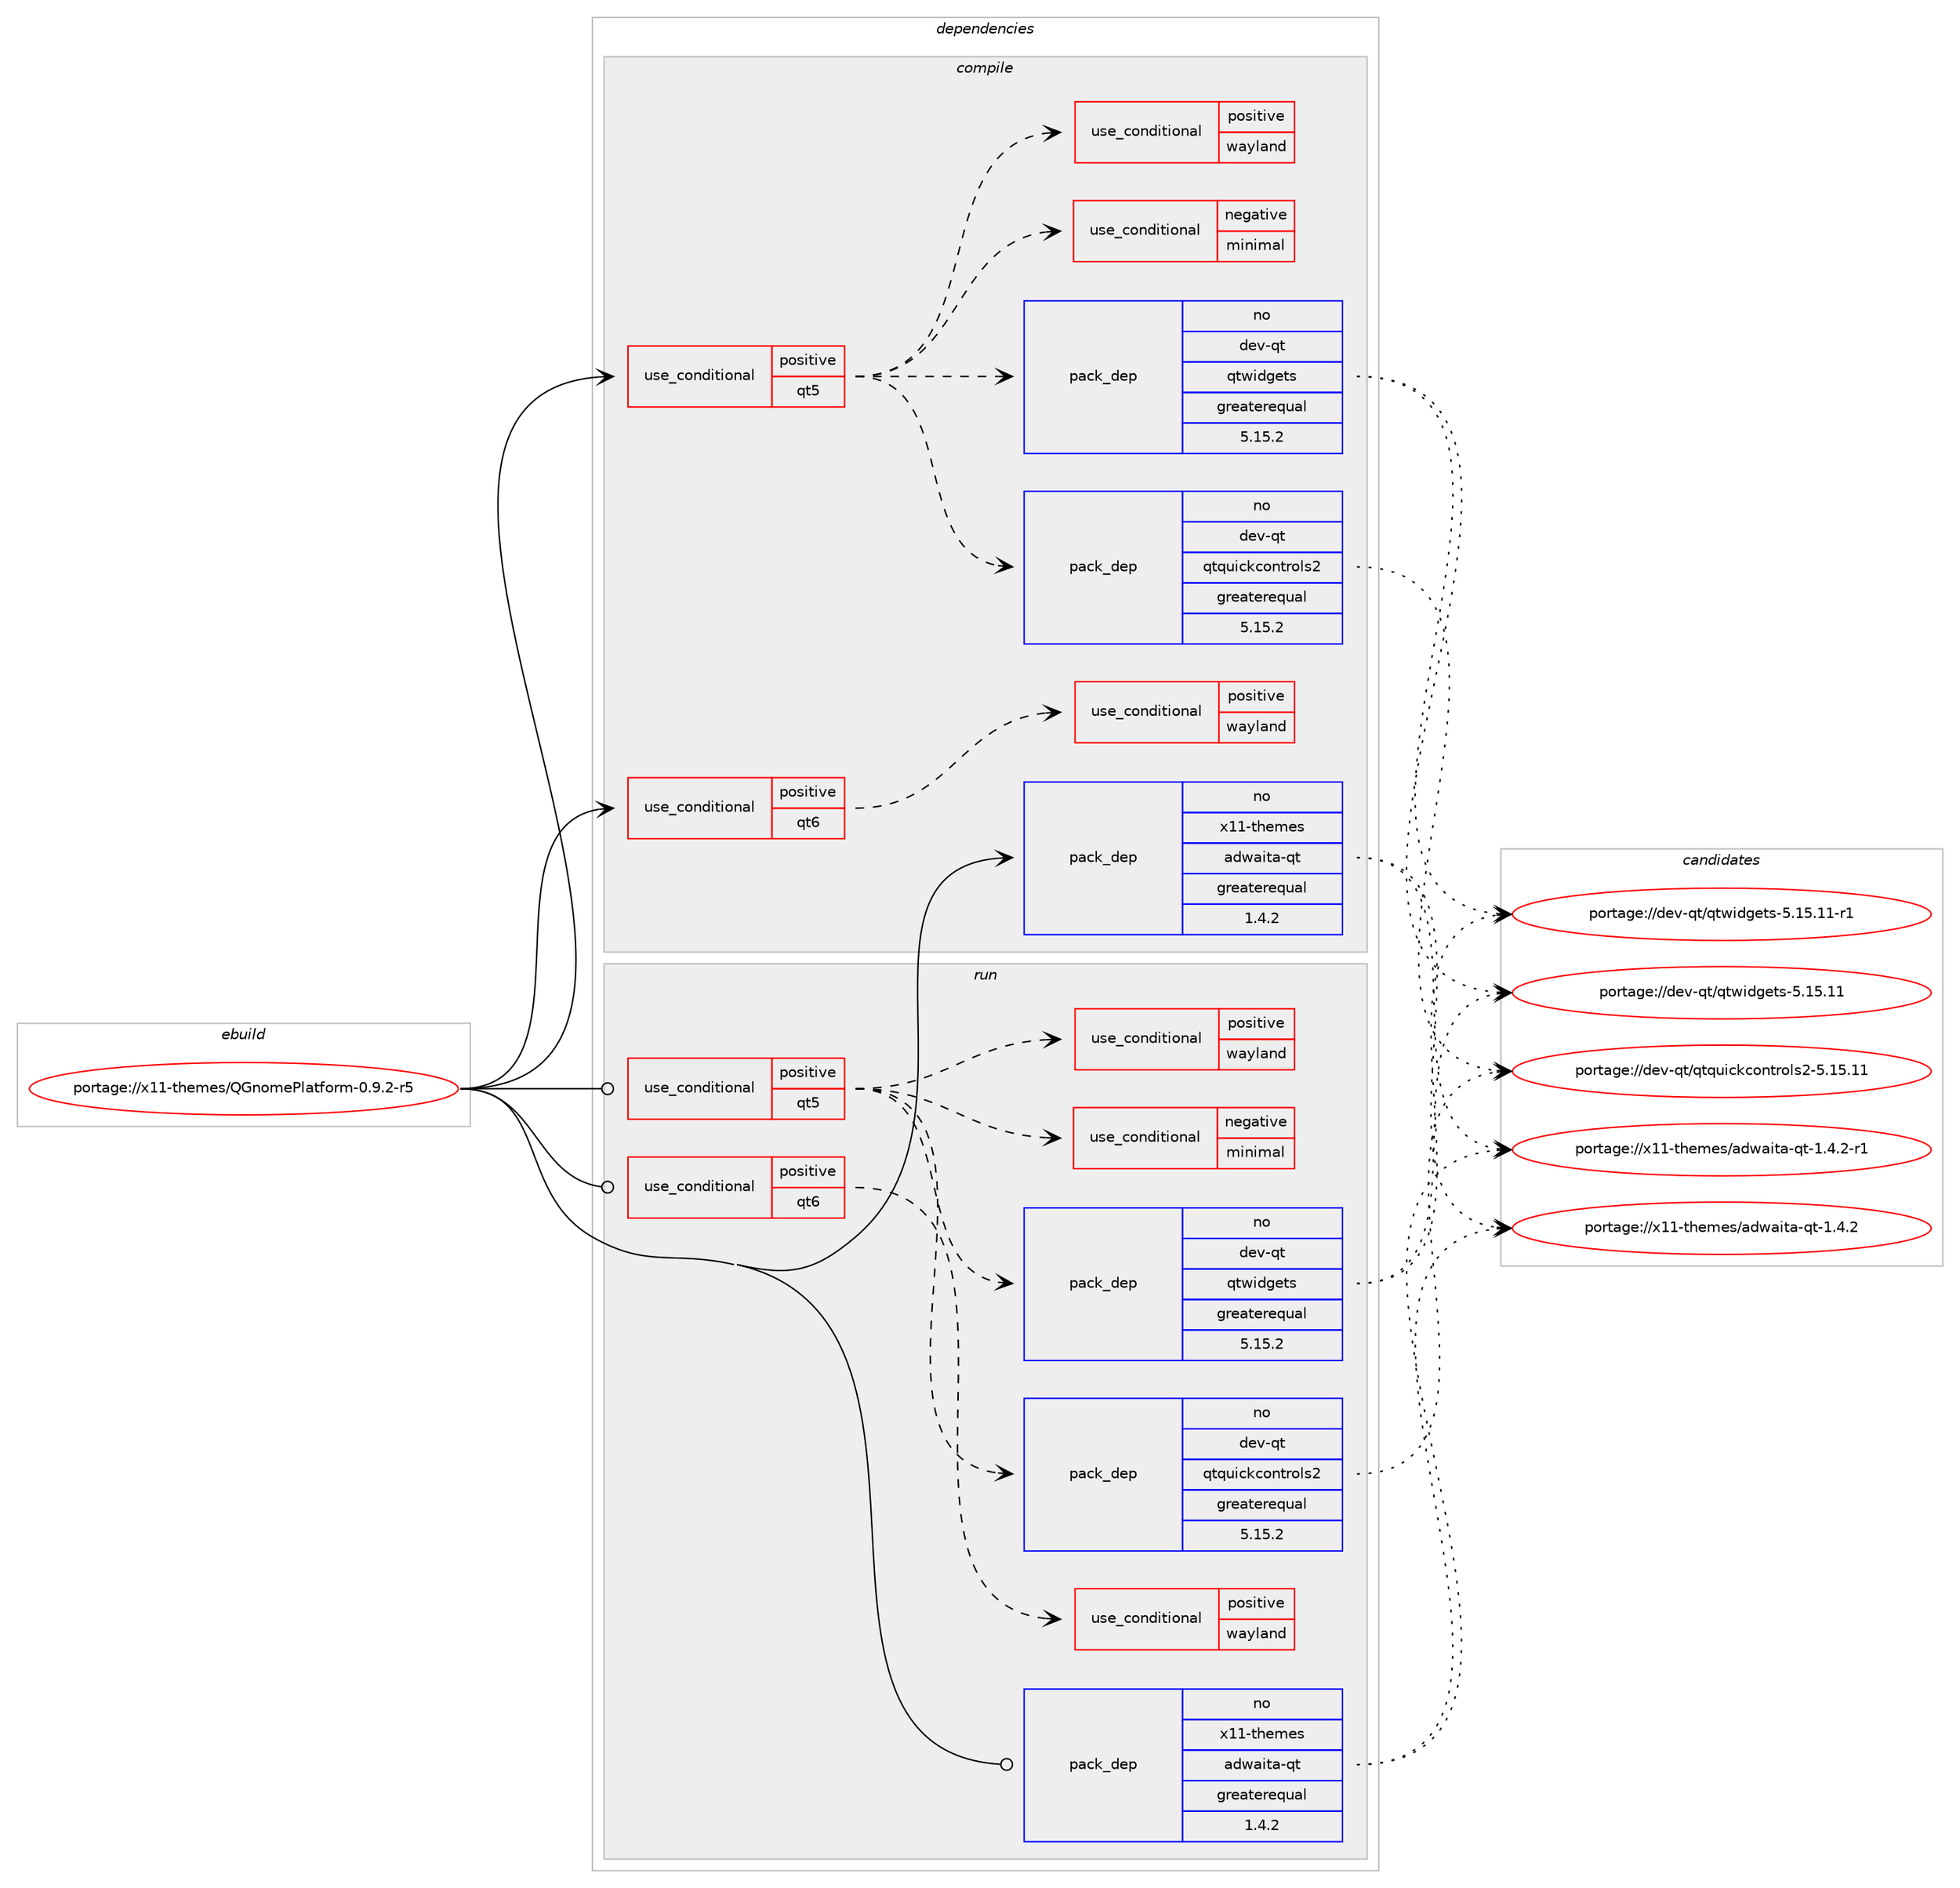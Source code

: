 digraph prolog {

# *************
# Graph options
# *************

newrank=true;
concentrate=true;
compound=true;
graph [rankdir=LR,fontname=Helvetica,fontsize=10,ranksep=1.5];#, ranksep=2.5, nodesep=0.2];
edge  [arrowhead=vee];
node  [fontname=Helvetica,fontsize=10];

# **********
# The ebuild
# **********

subgraph cluster_leftcol {
color=gray;
rank=same;
label=<<i>ebuild</i>>;
id [label="portage://x11-themes/QGnomePlatform-0.9.2-r5", color=red, width=4, href="../x11-themes/QGnomePlatform-0.9.2-r5.svg"];
}

# ****************
# The dependencies
# ****************

subgraph cluster_midcol {
color=gray;
label=<<i>dependencies</i>>;
subgraph cluster_compile {
fillcolor="#eeeeee";
style=filled;
label=<<i>compile</i>>;
subgraph cond175 {
dependency607 [label=<<TABLE BORDER="0" CELLBORDER="1" CELLSPACING="0" CELLPADDING="4"><TR><TD ROWSPAN="3" CELLPADDING="10">use_conditional</TD></TR><TR><TD>positive</TD></TR><TR><TD>qt5</TD></TR></TABLE>>, shape=none, color=red];
# *** BEGIN UNKNOWN DEPENDENCY TYPE (TODO) ***
# dependency607 -> package_dependency(portage://x11-themes/QGnomePlatform-0.9.2-r5,install,no,dev-qt,qtdbus,none,[,,],[slot(5),equal],[])
# *** END UNKNOWN DEPENDENCY TYPE (TODO) ***

subgraph pack384 {
dependency608 [label=<<TABLE BORDER="0" CELLBORDER="1" CELLSPACING="0" CELLPADDING="4" WIDTH="220"><TR><TD ROWSPAN="6" CELLPADDING="30">pack_dep</TD></TR><TR><TD WIDTH="110">no</TD></TR><TR><TD>dev-qt</TD></TR><TR><TD>qtquickcontrols2</TD></TR><TR><TD>greaterequal</TD></TR><TR><TD>5.15.2</TD></TR></TABLE>>, shape=none, color=blue];
}
dependency607:e -> dependency608:w [weight=20,style="dashed",arrowhead="vee"];
subgraph pack385 {
dependency609 [label=<<TABLE BORDER="0" CELLBORDER="1" CELLSPACING="0" CELLPADDING="4" WIDTH="220"><TR><TD ROWSPAN="6" CELLPADDING="30">pack_dep</TD></TR><TR><TD WIDTH="110">no</TD></TR><TR><TD>dev-qt</TD></TR><TR><TD>qtwidgets</TD></TR><TR><TD>greaterequal</TD></TR><TR><TD>5.15.2</TD></TR></TABLE>>, shape=none, color=blue];
}
dependency607:e -> dependency609:w [weight=20,style="dashed",arrowhead="vee"];
subgraph cond176 {
dependency610 [label=<<TABLE BORDER="0" CELLBORDER="1" CELLSPACING="0" CELLPADDING="4"><TR><TD ROWSPAN="3" CELLPADDING="10">use_conditional</TD></TR><TR><TD>negative</TD></TR><TR><TD>minimal</TD></TR></TABLE>>, shape=none, color=red];
# *** BEGIN UNKNOWN DEPENDENCY TYPE (TODO) ***
# dependency610 -> package_dependency(portage://x11-themes/QGnomePlatform-0.9.2-r5,install,no,kde-frameworks,qqc2-desktop-style,none,[,,],[slot(5),equal],[])
# *** END UNKNOWN DEPENDENCY TYPE (TODO) ***

}
dependency607:e -> dependency610:w [weight=20,style="dashed",arrowhead="vee"];
subgraph cond177 {
dependency611 [label=<<TABLE BORDER="0" CELLBORDER="1" CELLSPACING="0" CELLPADDING="4"><TR><TD ROWSPAN="3" CELLPADDING="10">use_conditional</TD></TR><TR><TD>positive</TD></TR><TR><TD>wayland</TD></TR></TABLE>>, shape=none, color=red];
# *** BEGIN UNKNOWN DEPENDENCY TYPE (TODO) ***
# dependency611 -> package_dependency(portage://x11-themes/QGnomePlatform-0.9.2-r5,install,no,dev-qt,qtwayland,none,[,,],[slot(5),equal],[])
# *** END UNKNOWN DEPENDENCY TYPE (TODO) ***

}
dependency607:e -> dependency611:w [weight=20,style="dashed",arrowhead="vee"];
}
id:e -> dependency607:w [weight=20,style="solid",arrowhead="vee"];
subgraph cond178 {
dependency612 [label=<<TABLE BORDER="0" CELLBORDER="1" CELLSPACING="0" CELLPADDING="4"><TR><TD ROWSPAN="3" CELLPADDING="10">use_conditional</TD></TR><TR><TD>positive</TD></TR><TR><TD>qt6</TD></TR></TABLE>>, shape=none, color=red];
# *** BEGIN UNKNOWN DEPENDENCY TYPE (TODO) ***
# dependency612 -> package_dependency(portage://x11-themes/QGnomePlatform-0.9.2-r5,install,no,dev-qt,qtbase,none,[,,],[slot(6),equal],[use(enable(dbus),none),use(enable(gui),none),use(enable(widgets),none)])
# *** END UNKNOWN DEPENDENCY TYPE (TODO) ***

# *** BEGIN UNKNOWN DEPENDENCY TYPE (TODO) ***
# dependency612 -> package_dependency(portage://x11-themes/QGnomePlatform-0.9.2-r5,install,no,dev-qt,qtdeclarative,none,[,,],[slot(6),equal],[])
# *** END UNKNOWN DEPENDENCY TYPE (TODO) ***

subgraph cond179 {
dependency613 [label=<<TABLE BORDER="0" CELLBORDER="1" CELLSPACING="0" CELLPADDING="4"><TR><TD ROWSPAN="3" CELLPADDING="10">use_conditional</TD></TR><TR><TD>positive</TD></TR><TR><TD>wayland</TD></TR></TABLE>>, shape=none, color=red];
# *** BEGIN UNKNOWN DEPENDENCY TYPE (TODO) ***
# dependency613 -> package_dependency(portage://x11-themes/QGnomePlatform-0.9.2-r5,install,no,dev-qt,qtwayland,none,[,,],[slot(6),equal],[])
# *** END UNKNOWN DEPENDENCY TYPE (TODO) ***

}
dependency612:e -> dependency613:w [weight=20,style="dashed",arrowhead="vee"];
}
id:e -> dependency612:w [weight=20,style="solid",arrowhead="vee"];
# *** BEGIN UNKNOWN DEPENDENCY TYPE (TODO) ***
# id -> package_dependency(portage://x11-themes/QGnomePlatform-0.9.2-r5,install,no,gnome-base,gsettings-desktop-schemas,none,[,,],[],[])
# *** END UNKNOWN DEPENDENCY TYPE (TODO) ***

# *** BEGIN UNKNOWN DEPENDENCY TYPE (TODO) ***
# id -> package_dependency(portage://x11-themes/QGnomePlatform-0.9.2-r5,install,no,sys-apps,xdg-desktop-portal,none,[,,],[],[])
# *** END UNKNOWN DEPENDENCY TYPE (TODO) ***

# *** BEGIN UNKNOWN DEPENDENCY TYPE (TODO) ***
# id -> package_dependency(portage://x11-themes/QGnomePlatform-0.9.2-r5,install,no,x11-libs,gtk+,none,[,,],[slot(3)],[])
# *** END UNKNOWN DEPENDENCY TYPE (TODO) ***

subgraph pack386 {
dependency614 [label=<<TABLE BORDER="0" CELLBORDER="1" CELLSPACING="0" CELLPADDING="4" WIDTH="220"><TR><TD ROWSPAN="6" CELLPADDING="30">pack_dep</TD></TR><TR><TD WIDTH="110">no</TD></TR><TR><TD>x11-themes</TD></TR><TR><TD>adwaita-qt</TD></TR><TR><TD>greaterequal</TD></TR><TR><TD>1.4.2</TD></TR></TABLE>>, shape=none, color=blue];
}
id:e -> dependency614:w [weight=20,style="solid",arrowhead="vee"];
}
subgraph cluster_compileandrun {
fillcolor="#eeeeee";
style=filled;
label=<<i>compile and run</i>>;
}
subgraph cluster_run {
fillcolor="#eeeeee";
style=filled;
label=<<i>run</i>>;
subgraph cond180 {
dependency615 [label=<<TABLE BORDER="0" CELLBORDER="1" CELLSPACING="0" CELLPADDING="4"><TR><TD ROWSPAN="3" CELLPADDING="10">use_conditional</TD></TR><TR><TD>positive</TD></TR><TR><TD>qt5</TD></TR></TABLE>>, shape=none, color=red];
# *** BEGIN UNKNOWN DEPENDENCY TYPE (TODO) ***
# dependency615 -> package_dependency(portage://x11-themes/QGnomePlatform-0.9.2-r5,run,no,dev-qt,qtdbus,none,[,,],[slot(5),equal],[])
# *** END UNKNOWN DEPENDENCY TYPE (TODO) ***

subgraph pack387 {
dependency616 [label=<<TABLE BORDER="0" CELLBORDER="1" CELLSPACING="0" CELLPADDING="4" WIDTH="220"><TR><TD ROWSPAN="6" CELLPADDING="30">pack_dep</TD></TR><TR><TD WIDTH="110">no</TD></TR><TR><TD>dev-qt</TD></TR><TR><TD>qtquickcontrols2</TD></TR><TR><TD>greaterequal</TD></TR><TR><TD>5.15.2</TD></TR></TABLE>>, shape=none, color=blue];
}
dependency615:e -> dependency616:w [weight=20,style="dashed",arrowhead="vee"];
subgraph pack388 {
dependency617 [label=<<TABLE BORDER="0" CELLBORDER="1" CELLSPACING="0" CELLPADDING="4" WIDTH="220"><TR><TD ROWSPAN="6" CELLPADDING="30">pack_dep</TD></TR><TR><TD WIDTH="110">no</TD></TR><TR><TD>dev-qt</TD></TR><TR><TD>qtwidgets</TD></TR><TR><TD>greaterequal</TD></TR><TR><TD>5.15.2</TD></TR></TABLE>>, shape=none, color=blue];
}
dependency615:e -> dependency617:w [weight=20,style="dashed",arrowhead="vee"];
subgraph cond181 {
dependency618 [label=<<TABLE BORDER="0" CELLBORDER="1" CELLSPACING="0" CELLPADDING="4"><TR><TD ROWSPAN="3" CELLPADDING="10">use_conditional</TD></TR><TR><TD>negative</TD></TR><TR><TD>minimal</TD></TR></TABLE>>, shape=none, color=red];
# *** BEGIN UNKNOWN DEPENDENCY TYPE (TODO) ***
# dependency618 -> package_dependency(portage://x11-themes/QGnomePlatform-0.9.2-r5,run,no,kde-frameworks,qqc2-desktop-style,none,[,,],[slot(5),equal],[])
# *** END UNKNOWN DEPENDENCY TYPE (TODO) ***

}
dependency615:e -> dependency618:w [weight=20,style="dashed",arrowhead="vee"];
subgraph cond182 {
dependency619 [label=<<TABLE BORDER="0" CELLBORDER="1" CELLSPACING="0" CELLPADDING="4"><TR><TD ROWSPAN="3" CELLPADDING="10">use_conditional</TD></TR><TR><TD>positive</TD></TR><TR><TD>wayland</TD></TR></TABLE>>, shape=none, color=red];
# *** BEGIN UNKNOWN DEPENDENCY TYPE (TODO) ***
# dependency619 -> package_dependency(portage://x11-themes/QGnomePlatform-0.9.2-r5,run,no,dev-qt,qtwayland,none,[,,],[slot(5),equal],[])
# *** END UNKNOWN DEPENDENCY TYPE (TODO) ***

}
dependency615:e -> dependency619:w [weight=20,style="dashed",arrowhead="vee"];
}
id:e -> dependency615:w [weight=20,style="solid",arrowhead="odot"];
subgraph cond183 {
dependency620 [label=<<TABLE BORDER="0" CELLBORDER="1" CELLSPACING="0" CELLPADDING="4"><TR><TD ROWSPAN="3" CELLPADDING="10">use_conditional</TD></TR><TR><TD>positive</TD></TR><TR><TD>qt6</TD></TR></TABLE>>, shape=none, color=red];
# *** BEGIN UNKNOWN DEPENDENCY TYPE (TODO) ***
# dependency620 -> package_dependency(portage://x11-themes/QGnomePlatform-0.9.2-r5,run,no,dev-qt,qtbase,none,[,,],[slot(6),equal],[use(enable(dbus),none),use(enable(gui),none),use(enable(widgets),none)])
# *** END UNKNOWN DEPENDENCY TYPE (TODO) ***

# *** BEGIN UNKNOWN DEPENDENCY TYPE (TODO) ***
# dependency620 -> package_dependency(portage://x11-themes/QGnomePlatform-0.9.2-r5,run,no,dev-qt,qtdeclarative,none,[,,],[slot(6),equal],[])
# *** END UNKNOWN DEPENDENCY TYPE (TODO) ***

subgraph cond184 {
dependency621 [label=<<TABLE BORDER="0" CELLBORDER="1" CELLSPACING="0" CELLPADDING="4"><TR><TD ROWSPAN="3" CELLPADDING="10">use_conditional</TD></TR><TR><TD>positive</TD></TR><TR><TD>wayland</TD></TR></TABLE>>, shape=none, color=red];
# *** BEGIN UNKNOWN DEPENDENCY TYPE (TODO) ***
# dependency621 -> package_dependency(portage://x11-themes/QGnomePlatform-0.9.2-r5,run,no,dev-qt,qtwayland,none,[,,],[slot(6),equal],[])
# *** END UNKNOWN DEPENDENCY TYPE (TODO) ***

}
dependency620:e -> dependency621:w [weight=20,style="dashed",arrowhead="vee"];
}
id:e -> dependency620:w [weight=20,style="solid",arrowhead="odot"];
# *** BEGIN UNKNOWN DEPENDENCY TYPE (TODO) ***
# id -> package_dependency(portage://x11-themes/QGnomePlatform-0.9.2-r5,run,no,gnome-base,gsettings-desktop-schemas,none,[,,],[],[])
# *** END UNKNOWN DEPENDENCY TYPE (TODO) ***

# *** BEGIN UNKNOWN DEPENDENCY TYPE (TODO) ***
# id -> package_dependency(portage://x11-themes/QGnomePlatform-0.9.2-r5,run,no,sys-apps,xdg-desktop-portal,none,[,,],[],[])
# *** END UNKNOWN DEPENDENCY TYPE (TODO) ***

# *** BEGIN UNKNOWN DEPENDENCY TYPE (TODO) ***
# id -> package_dependency(portage://x11-themes/QGnomePlatform-0.9.2-r5,run,no,x11-libs,gtk+,none,[,,],[slot(3)],[])
# *** END UNKNOWN DEPENDENCY TYPE (TODO) ***

subgraph pack389 {
dependency622 [label=<<TABLE BORDER="0" CELLBORDER="1" CELLSPACING="0" CELLPADDING="4" WIDTH="220"><TR><TD ROWSPAN="6" CELLPADDING="30">pack_dep</TD></TR><TR><TD WIDTH="110">no</TD></TR><TR><TD>x11-themes</TD></TR><TR><TD>adwaita-qt</TD></TR><TR><TD>greaterequal</TD></TR><TR><TD>1.4.2</TD></TR></TABLE>>, shape=none, color=blue];
}
id:e -> dependency622:w [weight=20,style="solid",arrowhead="odot"];
}
}

# **************
# The candidates
# **************

subgraph cluster_choices {
rank=same;
color=gray;
label=<<i>candidates</i>>;

subgraph choice384 {
color=black;
nodesep=1;
choice10010111845113116471131161131171059910799111110116114111108115504553464953464949 [label="portage://dev-qt/qtquickcontrols2-5.15.11", color=red, width=4,href="../dev-qt/qtquickcontrols2-5.15.11.svg"];
dependency608:e -> choice10010111845113116471131161131171059910799111110116114111108115504553464953464949:w [style=dotted,weight="100"];
}
subgraph choice385 {
color=black;
nodesep=1;
choice10010111845113116471131161191051001031011161154553464953464949 [label="portage://dev-qt/qtwidgets-5.15.11", color=red, width=4,href="../dev-qt/qtwidgets-5.15.11.svg"];
choice100101118451131164711311611910510010310111611545534649534649494511449 [label="portage://dev-qt/qtwidgets-5.15.11-r1", color=red, width=4,href="../dev-qt/qtwidgets-5.15.11-r1.svg"];
dependency609:e -> choice10010111845113116471131161191051001031011161154553464953464949:w [style=dotted,weight="100"];
dependency609:e -> choice100101118451131164711311611910510010310111611545534649534649494511449:w [style=dotted,weight="100"];
}
subgraph choice386 {
color=black;
nodesep=1;
choice1204949451161041011091011154797100119971051169745113116454946524650 [label="portage://x11-themes/adwaita-qt-1.4.2", color=red, width=4,href="../x11-themes/adwaita-qt-1.4.2.svg"];
choice12049494511610410110910111547971001199710511697451131164549465246504511449 [label="portage://x11-themes/adwaita-qt-1.4.2-r1", color=red, width=4,href="../x11-themes/adwaita-qt-1.4.2-r1.svg"];
dependency614:e -> choice1204949451161041011091011154797100119971051169745113116454946524650:w [style=dotted,weight="100"];
dependency614:e -> choice12049494511610410110910111547971001199710511697451131164549465246504511449:w [style=dotted,weight="100"];
}
subgraph choice387 {
color=black;
nodesep=1;
choice10010111845113116471131161131171059910799111110116114111108115504553464953464949 [label="portage://dev-qt/qtquickcontrols2-5.15.11", color=red, width=4,href="../dev-qt/qtquickcontrols2-5.15.11.svg"];
dependency616:e -> choice10010111845113116471131161131171059910799111110116114111108115504553464953464949:w [style=dotted,weight="100"];
}
subgraph choice388 {
color=black;
nodesep=1;
choice10010111845113116471131161191051001031011161154553464953464949 [label="portage://dev-qt/qtwidgets-5.15.11", color=red, width=4,href="../dev-qt/qtwidgets-5.15.11.svg"];
choice100101118451131164711311611910510010310111611545534649534649494511449 [label="portage://dev-qt/qtwidgets-5.15.11-r1", color=red, width=4,href="../dev-qt/qtwidgets-5.15.11-r1.svg"];
dependency617:e -> choice10010111845113116471131161191051001031011161154553464953464949:w [style=dotted,weight="100"];
dependency617:e -> choice100101118451131164711311611910510010310111611545534649534649494511449:w [style=dotted,weight="100"];
}
subgraph choice389 {
color=black;
nodesep=1;
choice1204949451161041011091011154797100119971051169745113116454946524650 [label="portage://x11-themes/adwaita-qt-1.4.2", color=red, width=4,href="../x11-themes/adwaita-qt-1.4.2.svg"];
choice12049494511610410110910111547971001199710511697451131164549465246504511449 [label="portage://x11-themes/adwaita-qt-1.4.2-r1", color=red, width=4,href="../x11-themes/adwaita-qt-1.4.2-r1.svg"];
dependency622:e -> choice1204949451161041011091011154797100119971051169745113116454946524650:w [style=dotted,weight="100"];
dependency622:e -> choice12049494511610410110910111547971001199710511697451131164549465246504511449:w [style=dotted,weight="100"];
}
}

}
